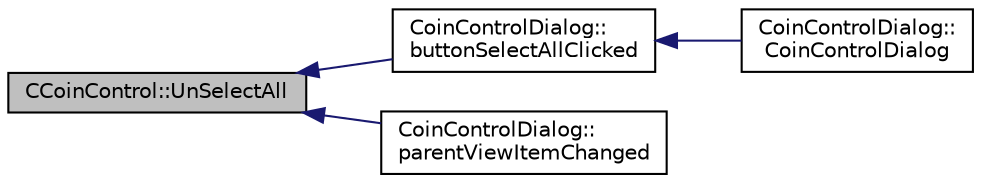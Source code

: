 digraph "CCoinControl::UnSelectAll"
{
  edge [fontname="Helvetica",fontsize="10",labelfontname="Helvetica",labelfontsize="10"];
  node [fontname="Helvetica",fontsize="10",shape=record];
  rankdir="LR";
  Node34 [label="CCoinControl::UnSelectAll",height=0.2,width=0.4,color="black", fillcolor="grey75", style="filled", fontcolor="black"];
  Node34 -> Node35 [dir="back",color="midnightblue",fontsize="10",style="solid",fontname="Helvetica"];
  Node35 [label="CoinControlDialog::\lbuttonSelectAllClicked",height=0.2,width=0.4,color="black", fillcolor="white", style="filled",URL="$class_coin_control_dialog.html#ae106a71c5b87ac8bea8c52e7c4f4a129"];
  Node35 -> Node36 [dir="back",color="midnightblue",fontsize="10",style="solid",fontname="Helvetica"];
  Node36 [label="CoinControlDialog::\lCoinControlDialog",height=0.2,width=0.4,color="black", fillcolor="white", style="filled",URL="$class_coin_control_dialog.html#a0945e59c25f956fdab199dbaf252eff5"];
  Node34 -> Node37 [dir="back",color="midnightblue",fontsize="10",style="solid",fontname="Helvetica"];
  Node37 [label="CoinControlDialog::\lparentViewItemChanged",height=0.2,width=0.4,color="black", fillcolor="white", style="filled",URL="$class_coin_control_dialog.html#af649bd96e37668b175510f0357650ecc"];
}

